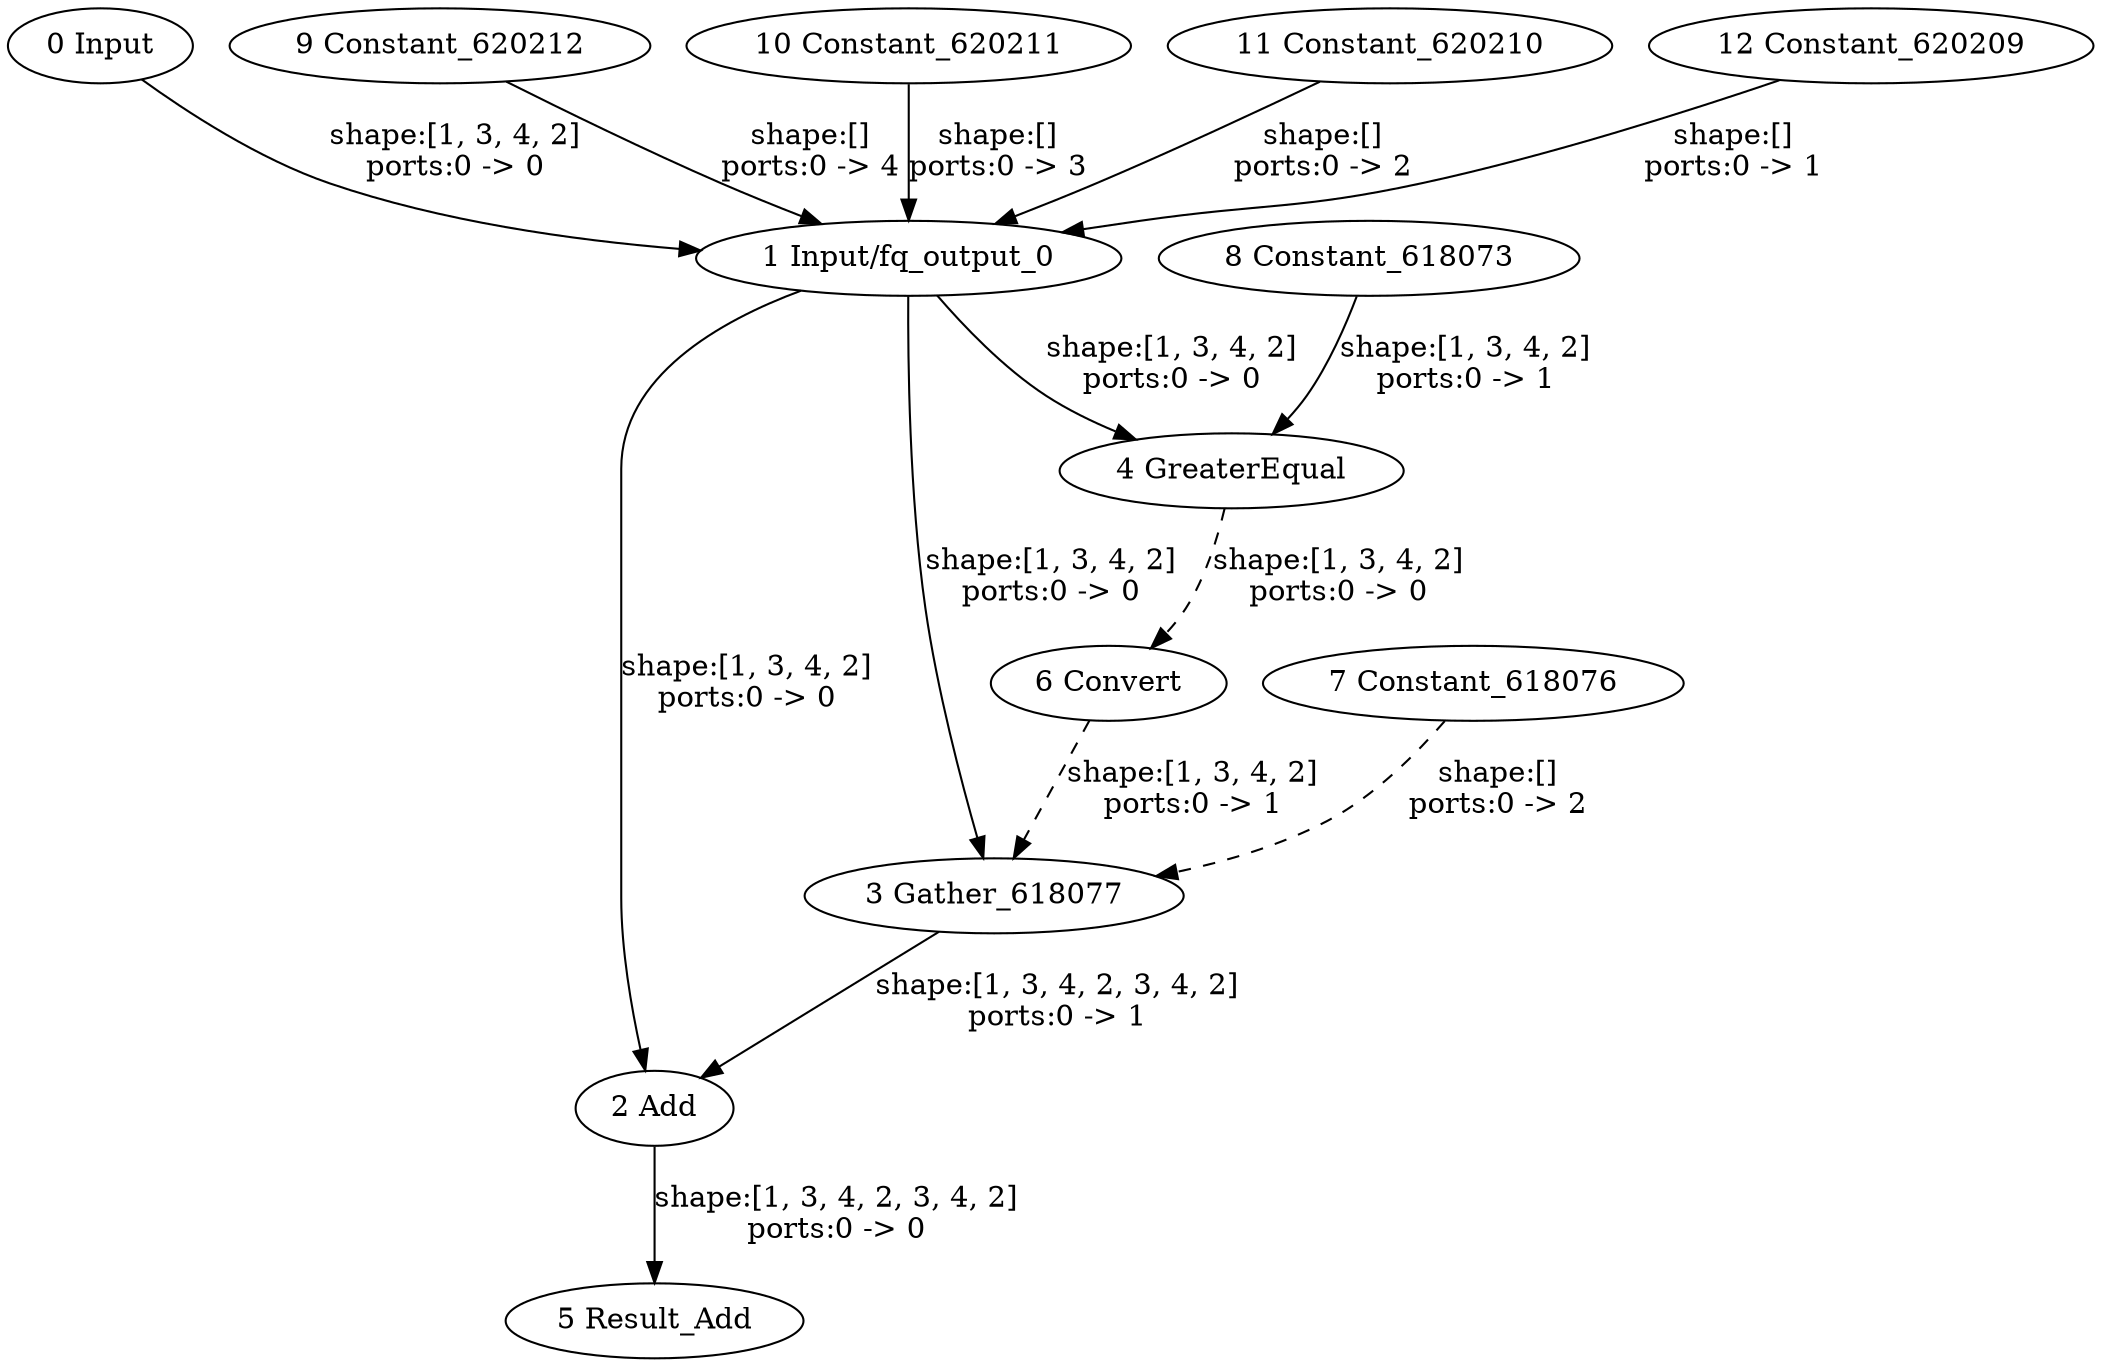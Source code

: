 strict digraph  {
"0 Input" [id=0, type=Parameter];
"1 Input/fq_output_0" [id=1, type=FakeQuantize];
"2 Add" [id=2, type=Add];
"3 Gather_618077" [id=3, type=Gather];
"4 GreaterEqual" [id=4, type=GreaterEqual];
"5 Result_Add" [id=5, type=Result];
"6 Convert" [id=6, type=Convert];
"7 Constant_618076" [id=7, type=Constant];
"8 Constant_618073" [id=8, type=Constant];
"9 Constant_620212" [id=9, type=Constant];
"10 Constant_620211" [id=10, type=Constant];
"11 Constant_620210" [id=11, type=Constant];
"12 Constant_620209" [id=12, type=Constant];
"0 Input" -> "1 Input/fq_output_0"  [label="shape:[1, 3, 4, 2]\nports:0 -> 0", style=solid];
"1 Input/fq_output_0" -> "2 Add"  [label="shape:[1, 3, 4, 2]\nports:0 -> 0", style=solid];
"1 Input/fq_output_0" -> "3 Gather_618077"  [label="shape:[1, 3, 4, 2]\nports:0 -> 0", style=solid];
"1 Input/fq_output_0" -> "4 GreaterEqual"  [label="shape:[1, 3, 4, 2]\nports:0 -> 0", style=solid];
"2 Add" -> "5 Result_Add"  [label="shape:[1, 3, 4, 2, 3, 4, 2]\nports:0 -> 0", style=solid];
"3 Gather_618077" -> "2 Add"  [label="shape:[1, 3, 4, 2, 3, 4, 2]\nports:0 -> 1", style=solid];
"4 GreaterEqual" -> "6 Convert"  [label="shape:[1, 3, 4, 2]\nports:0 -> 0", style=dashed];
"6 Convert" -> "3 Gather_618077"  [label="shape:[1, 3, 4, 2]\nports:0 -> 1", style=dashed];
"7 Constant_618076" -> "3 Gather_618077"  [label="shape:[]\nports:0 -> 2", style=dashed];
"8 Constant_618073" -> "4 GreaterEqual"  [label="shape:[1, 3, 4, 2]\nports:0 -> 1", style=solid];
"9 Constant_620212" -> "1 Input/fq_output_0"  [label="shape:[]\nports:0 -> 4", style=solid];
"10 Constant_620211" -> "1 Input/fq_output_0"  [label="shape:[]\nports:0 -> 3", style=solid];
"11 Constant_620210" -> "1 Input/fq_output_0"  [label="shape:[]\nports:0 -> 2", style=solid];
"12 Constant_620209" -> "1 Input/fq_output_0"  [label="shape:[]\nports:0 -> 1", style=solid];
}

